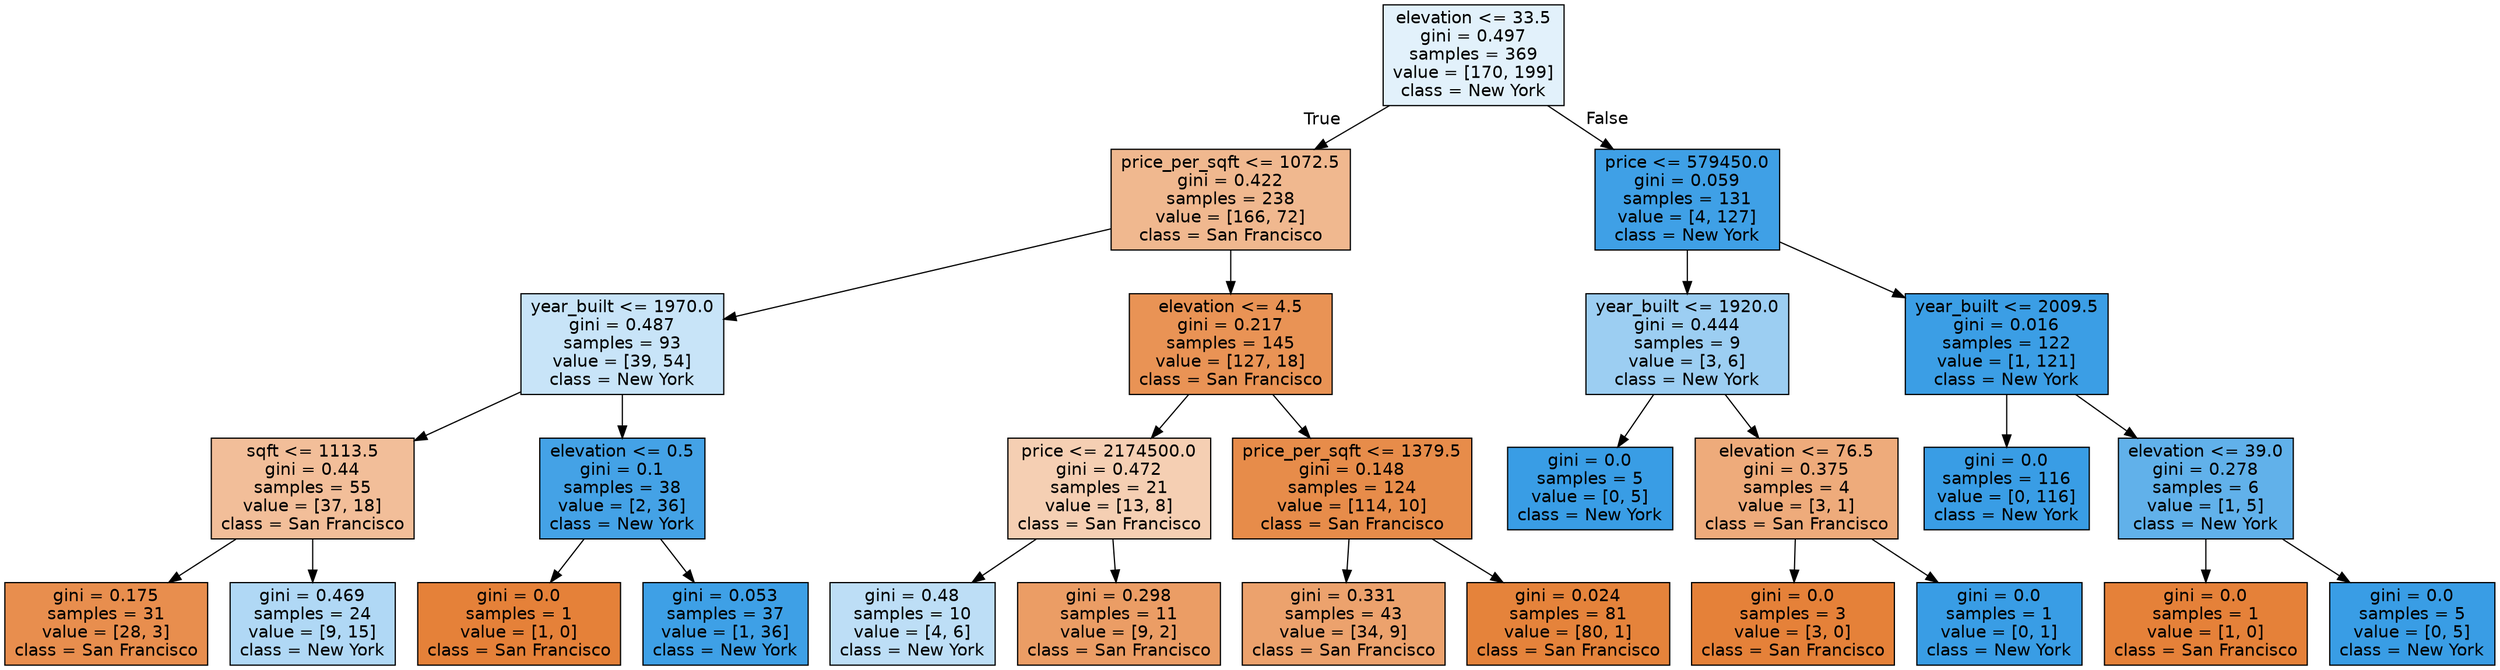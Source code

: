 digraph Tree {
node [shape=box, style="filled", color="black", fontname="helvetica"] ;
edge [fontname="helvetica"] ;
0 [label="elevation <= 33.5\ngini = 0.497\nsamples = 369\nvalue = [170, 199]\nclass = New York", fillcolor="#e2f1fb"] ;
1 [label="price_per_sqft <= 1072.5\ngini = 0.422\nsamples = 238\nvalue = [166, 72]\nclass = San Francisco", fillcolor="#f0b88f"] ;
0 -> 1 [labeldistance=2.5, labelangle=45, headlabel="True"] ;
2 [label="year_built <= 1970.0\ngini = 0.487\nsamples = 93\nvalue = [39, 54]\nclass = New York", fillcolor="#c8e4f8"] ;
1 -> 2 ;
3 [label="sqft <= 1113.5\ngini = 0.44\nsamples = 55\nvalue = [37, 18]\nclass = San Francisco", fillcolor="#f2be99"] ;
2 -> 3 ;
4 [label="gini = 0.175\nsamples = 31\nvalue = [28, 3]\nclass = San Francisco", fillcolor="#e88e4e"] ;
3 -> 4 ;
5 [label="gini = 0.469\nsamples = 24\nvalue = [9, 15]\nclass = New York", fillcolor="#b0d8f5"] ;
3 -> 5 ;
6 [label="elevation <= 0.5\ngini = 0.1\nsamples = 38\nvalue = [2, 36]\nclass = New York", fillcolor="#44a2e6"] ;
2 -> 6 ;
7 [label="gini = 0.0\nsamples = 1\nvalue = [1, 0]\nclass = San Francisco", fillcolor="#e58139"] ;
6 -> 7 ;
8 [label="gini = 0.053\nsamples = 37\nvalue = [1, 36]\nclass = New York", fillcolor="#3ea0e6"] ;
6 -> 8 ;
9 [label="elevation <= 4.5\ngini = 0.217\nsamples = 145\nvalue = [127, 18]\nclass = San Francisco", fillcolor="#e99355"] ;
1 -> 9 ;
10 [label="price <= 2174500.0\ngini = 0.472\nsamples = 21\nvalue = [13, 8]\nclass = San Francisco", fillcolor="#f5cfb3"] ;
9 -> 10 ;
11 [label="gini = 0.48\nsamples = 10\nvalue = [4, 6]\nclass = New York", fillcolor="#bddef6"] ;
10 -> 11 ;
12 [label="gini = 0.298\nsamples = 11\nvalue = [9, 2]\nclass = San Francisco", fillcolor="#eb9d65"] ;
10 -> 12 ;
13 [label="price_per_sqft <= 1379.5\ngini = 0.148\nsamples = 124\nvalue = [114, 10]\nclass = San Francisco", fillcolor="#e78c4a"] ;
9 -> 13 ;
14 [label="gini = 0.331\nsamples = 43\nvalue = [34, 9]\nclass = San Francisco", fillcolor="#eca26d"] ;
13 -> 14 ;
15 [label="gini = 0.024\nsamples = 81\nvalue = [80, 1]\nclass = San Francisco", fillcolor="#e5833b"] ;
13 -> 15 ;
16 [label="price <= 579450.0\ngini = 0.059\nsamples = 131\nvalue = [4, 127]\nclass = New York", fillcolor="#3fa0e6"] ;
0 -> 16 [labeldistance=2.5, labelangle=-45, headlabel="False"] ;
17 [label="year_built <= 1920.0\ngini = 0.444\nsamples = 9\nvalue = [3, 6]\nclass = New York", fillcolor="#9ccef2"] ;
16 -> 17 ;
18 [label="gini = 0.0\nsamples = 5\nvalue = [0, 5]\nclass = New York", fillcolor="#399de5"] ;
17 -> 18 ;
19 [label="elevation <= 76.5\ngini = 0.375\nsamples = 4\nvalue = [3, 1]\nclass = San Francisco", fillcolor="#eeab7b"] ;
17 -> 19 ;
20 [label="gini = 0.0\nsamples = 3\nvalue = [3, 0]\nclass = San Francisco", fillcolor="#e58139"] ;
19 -> 20 ;
21 [label="gini = 0.0\nsamples = 1\nvalue = [0, 1]\nclass = New York", fillcolor="#399de5"] ;
19 -> 21 ;
22 [label="year_built <= 2009.5\ngini = 0.016\nsamples = 122\nvalue = [1, 121]\nclass = New York", fillcolor="#3b9ee5"] ;
16 -> 22 ;
23 [label="gini = 0.0\nsamples = 116\nvalue = [0, 116]\nclass = New York", fillcolor="#399de5"] ;
22 -> 23 ;
24 [label="elevation <= 39.0\ngini = 0.278\nsamples = 6\nvalue = [1, 5]\nclass = New York", fillcolor="#61b1ea"] ;
22 -> 24 ;
25 [label="gini = 0.0\nsamples = 1\nvalue = [1, 0]\nclass = San Francisco", fillcolor="#e58139"] ;
24 -> 25 ;
26 [label="gini = 0.0\nsamples = 5\nvalue = [0, 5]\nclass = New York", fillcolor="#399de5"] ;
24 -> 26 ;
}